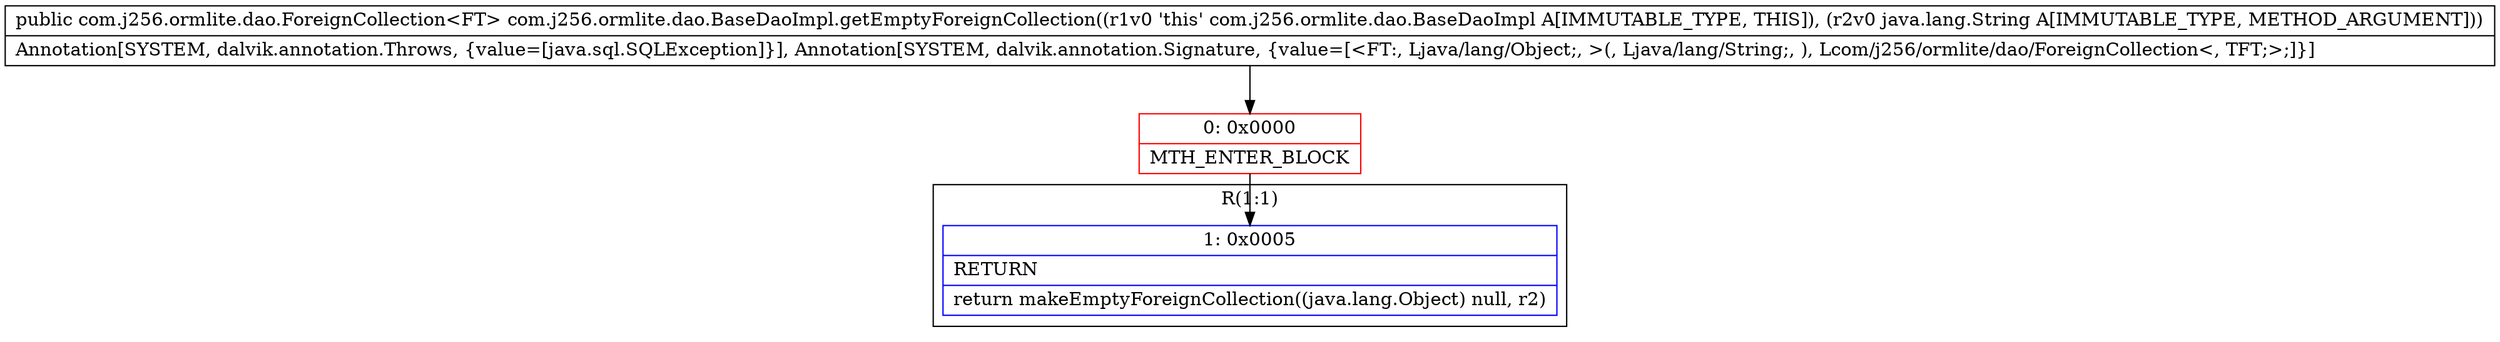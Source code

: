 digraph "CFG forcom.j256.ormlite.dao.BaseDaoImpl.getEmptyForeignCollection(Ljava\/lang\/String;)Lcom\/j256\/ormlite\/dao\/ForeignCollection;" {
subgraph cluster_Region_838655438 {
label = "R(1:1)";
node [shape=record,color=blue];
Node_1 [shape=record,label="{1\:\ 0x0005|RETURN\l|return makeEmptyForeignCollection((java.lang.Object) null, r2)\l}"];
}
Node_0 [shape=record,color=red,label="{0\:\ 0x0000|MTH_ENTER_BLOCK\l}"];
MethodNode[shape=record,label="{public com.j256.ormlite.dao.ForeignCollection\<FT\> com.j256.ormlite.dao.BaseDaoImpl.getEmptyForeignCollection((r1v0 'this' com.j256.ormlite.dao.BaseDaoImpl A[IMMUTABLE_TYPE, THIS]), (r2v0 java.lang.String A[IMMUTABLE_TYPE, METHOD_ARGUMENT]))  | Annotation[SYSTEM, dalvik.annotation.Throws, \{value=[java.sql.SQLException]\}], Annotation[SYSTEM, dalvik.annotation.Signature, \{value=[\<FT:, Ljava\/lang\/Object;, \>(, Ljava\/lang\/String;, ), Lcom\/j256\/ormlite\/dao\/ForeignCollection\<, TFT;\>;]\}]\l}"];
MethodNode -> Node_0;
Node_0 -> Node_1;
}

